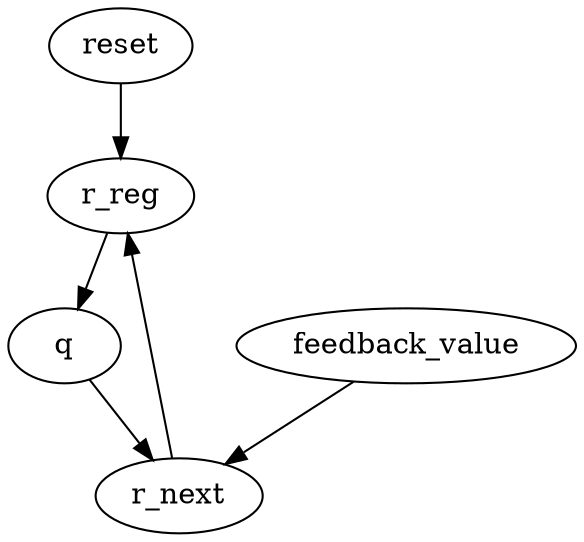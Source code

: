strict digraph "" {
	reset -> r_reg	[weight=2.0];
	r_next -> r_reg	[weight=1.0];
	q -> r_next	[weight=1.0];
	r_reg -> q	[weight=1.0];
	feedback_value -> r_next	[weight=1.0];
}
